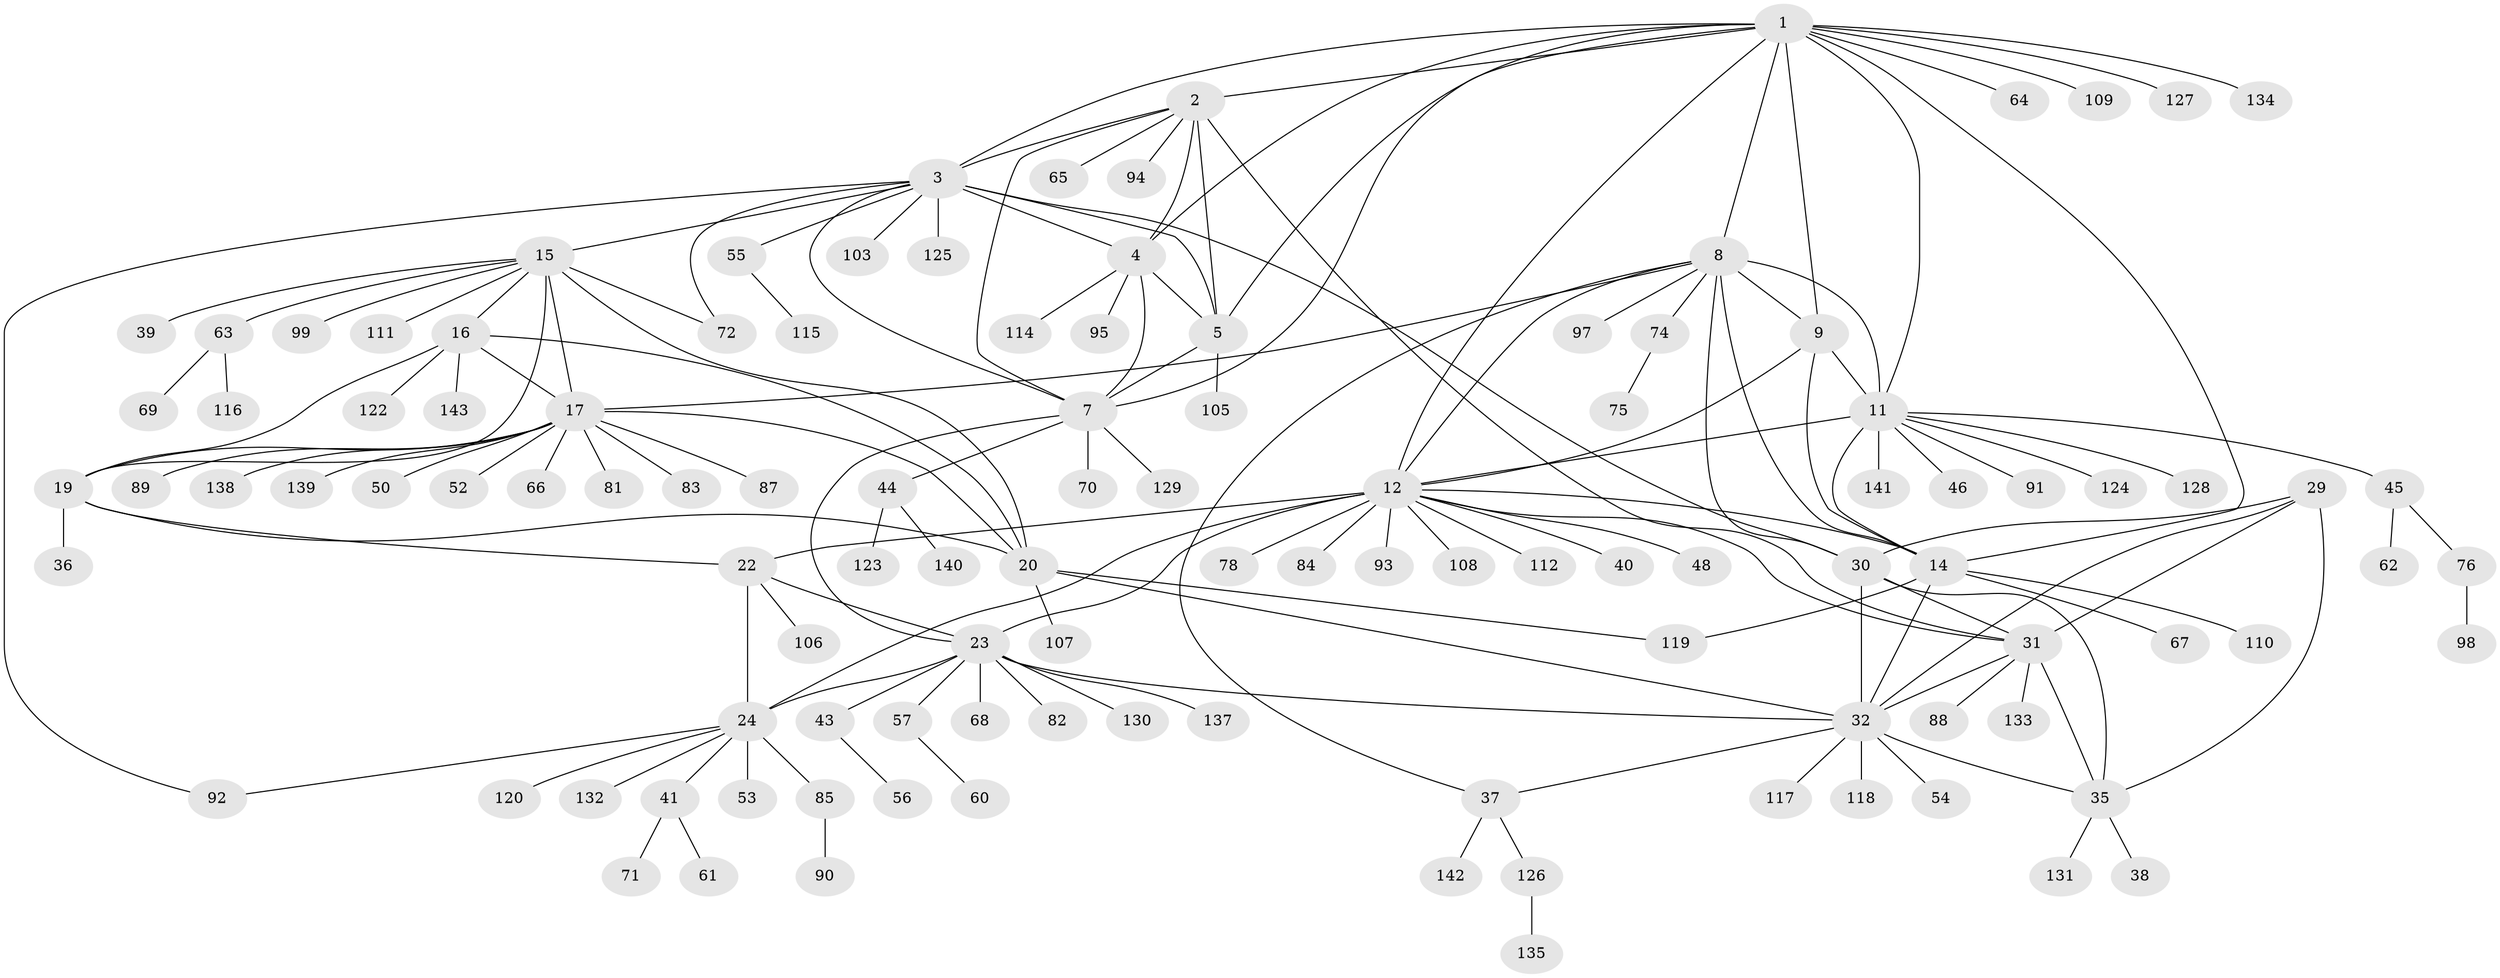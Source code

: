 // original degree distribution, {7: 0.041666666666666664, 11: 0.027777777777777776, 9: 0.04861111111111111, 8: 0.027777777777777776, 12: 0.013888888888888888, 6: 0.020833333333333332, 10: 0.05555555555555555, 13: 0.006944444444444444, 1: 0.5833333333333334, 4: 0.020833333333333332, 2: 0.1111111111111111, 3: 0.041666666666666664}
// Generated by graph-tools (version 1.1) at 2025/11/02/27/25 16:11:31]
// undirected, 113 vertices, 160 edges
graph export_dot {
graph [start="1"]
  node [color=gray90,style=filled];
  1 [super="+10"];
  2 [super="+6"];
  3 [super="+47"];
  4 [super="+58"];
  5;
  7 [super="+121"];
  8 [super="+102"];
  9;
  11 [super="+13"];
  12 [super="+27"];
  14 [super="+42"];
  15 [super="+18"];
  16 [super="+80"];
  17 [super="+21"];
  19;
  20 [super="+113"];
  22 [super="+25"];
  23 [super="+28"];
  24 [super="+26"];
  29;
  30 [super="+34"];
  31 [super="+49"];
  32 [super="+33"];
  35 [super="+100"];
  36;
  37 [super="+59"];
  38;
  39 [super="+51"];
  40;
  41;
  43 [super="+136"];
  44 [super="+79"];
  45 [super="+86"];
  46 [super="+101"];
  48;
  50;
  52;
  53;
  54;
  55 [super="+77"];
  56;
  57;
  60;
  61;
  62;
  63 [super="+96"];
  64;
  65;
  66;
  67 [super="+73"];
  68;
  69;
  70;
  71;
  72 [super="+144"];
  74;
  75;
  76;
  78;
  81;
  82;
  83;
  84;
  85;
  87;
  88;
  89;
  90;
  91;
  92;
  93;
  94;
  95 [super="+104"];
  97;
  98;
  99;
  103;
  105;
  106;
  107;
  108;
  109;
  110;
  111;
  112;
  114;
  115;
  116;
  117;
  118;
  119;
  120;
  122;
  123;
  124;
  125;
  126;
  127;
  128;
  129;
  130;
  131;
  132;
  133;
  134;
  135;
  137;
  138;
  139;
  140;
  141;
  142;
  143;
  1 -- 2 [weight=2];
  1 -- 3;
  1 -- 4;
  1 -- 5;
  1 -- 7;
  1 -- 64;
  1 -- 134;
  1 -- 8;
  1 -- 9;
  1 -- 11 [weight=2];
  1 -- 12;
  1 -- 109;
  1 -- 14;
  1 -- 127;
  2 -- 3 [weight=2];
  2 -- 4 [weight=2];
  2 -- 5 [weight=2];
  2 -- 7 [weight=2];
  2 -- 31;
  2 -- 65;
  2 -- 94;
  3 -- 4;
  3 -- 5;
  3 -- 7;
  3 -- 15;
  3 -- 72;
  3 -- 103;
  3 -- 125;
  3 -- 92;
  3 -- 30;
  3 -- 55;
  4 -- 5;
  4 -- 7;
  4 -- 95;
  4 -- 114;
  5 -- 7;
  5 -- 105;
  7 -- 23;
  7 -- 44;
  7 -- 70;
  7 -- 129;
  8 -- 9;
  8 -- 11 [weight=2];
  8 -- 12;
  8 -- 14;
  8 -- 74;
  8 -- 97;
  8 -- 30;
  8 -- 17;
  8 -- 37;
  9 -- 11 [weight=2];
  9 -- 12;
  9 -- 14;
  11 -- 12 [weight=2];
  11 -- 14 [weight=2];
  11 -- 45;
  11 -- 46;
  11 -- 124;
  11 -- 141;
  11 -- 128;
  11 -- 91;
  12 -- 14;
  12 -- 40;
  12 -- 48;
  12 -- 78;
  12 -- 84;
  12 -- 93;
  12 -- 108;
  12 -- 112;
  12 -- 22 [weight=2];
  12 -- 23 [weight=2];
  12 -- 24 [weight=2];
  12 -- 31;
  14 -- 67;
  14 -- 110;
  14 -- 119;
  14 -- 32;
  15 -- 16 [weight=2];
  15 -- 17 [weight=4];
  15 -- 19 [weight=2];
  15 -- 20 [weight=2];
  15 -- 39;
  15 -- 63;
  15 -- 72;
  15 -- 111;
  15 -- 99;
  16 -- 17 [weight=2];
  16 -- 19;
  16 -- 20;
  16 -- 122;
  16 -- 143;
  17 -- 19 [weight=2];
  17 -- 20 [weight=2];
  17 -- 66;
  17 -- 83;
  17 -- 89;
  17 -- 138;
  17 -- 139;
  17 -- 81;
  17 -- 50;
  17 -- 52;
  17 -- 87;
  19 -- 20;
  19 -- 36;
  19 -- 22;
  20 -- 107;
  20 -- 119;
  20 -- 32;
  22 -- 23 [weight=4];
  22 -- 24 [weight=4];
  22 -- 106;
  23 -- 24 [weight=4];
  23 -- 57;
  23 -- 68;
  23 -- 82;
  23 -- 130;
  23 -- 137;
  23 -- 43;
  23 -- 32;
  24 -- 41;
  24 -- 53;
  24 -- 85;
  24 -- 132;
  24 -- 92;
  24 -- 120;
  29 -- 30 [weight=2];
  29 -- 31;
  29 -- 32 [weight=2];
  29 -- 35;
  30 -- 31 [weight=2];
  30 -- 32 [weight=4];
  30 -- 35 [weight=2];
  31 -- 32 [weight=2];
  31 -- 35;
  31 -- 88;
  31 -- 133;
  32 -- 35 [weight=2];
  32 -- 54;
  32 -- 117;
  32 -- 118;
  32 -- 37;
  35 -- 38;
  35 -- 131;
  37 -- 126;
  37 -- 142;
  41 -- 61;
  41 -- 71;
  43 -- 56;
  44 -- 123;
  44 -- 140;
  45 -- 62;
  45 -- 76;
  55 -- 115;
  57 -- 60;
  63 -- 69;
  63 -- 116;
  74 -- 75;
  76 -- 98;
  85 -- 90;
  126 -- 135;
}
